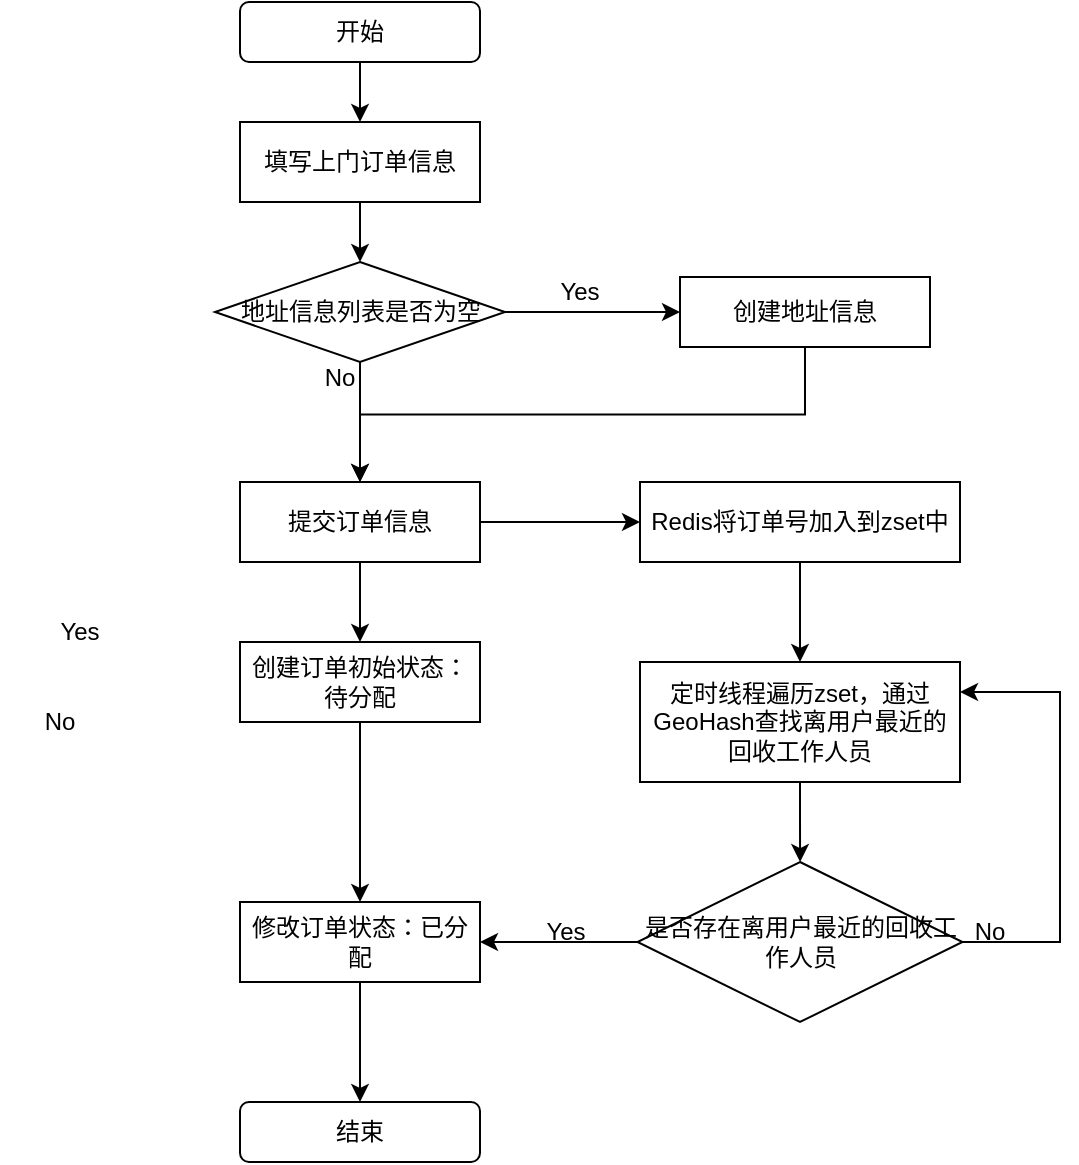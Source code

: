 <mxfile version="21.3.0" type="github">
  <diagram name="第 1 页" id="69X_KSwtvq5vghcj-jP6">
    <mxGraphModel dx="1434" dy="764" grid="0" gridSize="10" guides="1" tooltips="1" connect="1" arrows="1" fold="1" page="1" pageScale="1" pageWidth="827" pageHeight="1169" math="0" shadow="0">
      <root>
        <mxCell id="0" />
        <mxCell id="1" parent="0" />
        <mxCell id="N_6ayucl3kf9_9curTRb-26" style="edgeStyle=orthogonalEdgeStyle;rounded=0;orthogonalLoop=1;jettySize=auto;html=1;exitX=0.5;exitY=1;exitDx=0;exitDy=0;" edge="1" parent="1" source="N_6ayucl3kf9_9curTRb-1" target="N_6ayucl3kf9_9curTRb-2">
          <mxGeometry relative="1" as="geometry" />
        </mxCell>
        <mxCell id="N_6ayucl3kf9_9curTRb-1" value="开始" style="rounded=1;whiteSpace=wrap;html=1;" vertex="1" parent="1">
          <mxGeometry x="170" y="120" width="120" height="30" as="geometry" />
        </mxCell>
        <mxCell id="N_6ayucl3kf9_9curTRb-4" value="" style="edgeStyle=orthogonalEdgeStyle;rounded=0;orthogonalLoop=1;jettySize=auto;html=1;" edge="1" parent="1" source="N_6ayucl3kf9_9curTRb-2" target="N_6ayucl3kf9_9curTRb-3">
          <mxGeometry relative="1" as="geometry" />
        </mxCell>
        <mxCell id="N_6ayucl3kf9_9curTRb-2" value="填写上门订单信息" style="rounded=0;whiteSpace=wrap;html=1;" vertex="1" parent="1">
          <mxGeometry x="170" y="180" width="120" height="40" as="geometry" />
        </mxCell>
        <mxCell id="N_6ayucl3kf9_9curTRb-6" value="" style="edgeStyle=orthogonalEdgeStyle;rounded=0;orthogonalLoop=1;jettySize=auto;html=1;" edge="1" parent="1" source="N_6ayucl3kf9_9curTRb-3" target="N_6ayucl3kf9_9curTRb-5">
          <mxGeometry relative="1" as="geometry" />
        </mxCell>
        <mxCell id="N_6ayucl3kf9_9curTRb-8" value="" style="edgeStyle=orthogonalEdgeStyle;rounded=0;orthogonalLoop=1;jettySize=auto;html=1;" edge="1" parent="1" source="N_6ayucl3kf9_9curTRb-3" target="N_6ayucl3kf9_9curTRb-7">
          <mxGeometry relative="1" as="geometry" />
        </mxCell>
        <mxCell id="N_6ayucl3kf9_9curTRb-3" value="地址信息列表是否为空" style="rhombus;whiteSpace=wrap;html=1;rounded=0;" vertex="1" parent="1">
          <mxGeometry x="157.5" y="250" width="145" height="50" as="geometry" />
        </mxCell>
        <mxCell id="N_6ayucl3kf9_9curTRb-9" style="edgeStyle=orthogonalEdgeStyle;rounded=0;orthogonalLoop=1;jettySize=auto;html=1;exitX=0.5;exitY=1;exitDx=0;exitDy=0;" edge="1" parent="1" source="N_6ayucl3kf9_9curTRb-5" target="N_6ayucl3kf9_9curTRb-7">
          <mxGeometry relative="1" as="geometry" />
        </mxCell>
        <mxCell id="N_6ayucl3kf9_9curTRb-5" value="创建地址信息" style="whiteSpace=wrap;html=1;rounded=0;" vertex="1" parent="1">
          <mxGeometry x="390" y="257.5" width="125" height="35" as="geometry" />
        </mxCell>
        <mxCell id="N_6ayucl3kf9_9curTRb-11" value="" style="edgeStyle=orthogonalEdgeStyle;rounded=0;orthogonalLoop=1;jettySize=auto;html=1;" edge="1" parent="1" source="N_6ayucl3kf9_9curTRb-7" target="N_6ayucl3kf9_9curTRb-10">
          <mxGeometry relative="1" as="geometry" />
        </mxCell>
        <mxCell id="N_6ayucl3kf9_9curTRb-20" value="" style="edgeStyle=orthogonalEdgeStyle;rounded=0;orthogonalLoop=1;jettySize=auto;html=1;" edge="1" parent="1" source="N_6ayucl3kf9_9curTRb-7" target="N_6ayucl3kf9_9curTRb-19">
          <mxGeometry relative="1" as="geometry" />
        </mxCell>
        <mxCell id="N_6ayucl3kf9_9curTRb-7" value="提交订单信息" style="whiteSpace=wrap;html=1;rounded=0;" vertex="1" parent="1">
          <mxGeometry x="170" y="360" width="120" height="40" as="geometry" />
        </mxCell>
        <mxCell id="N_6ayucl3kf9_9curTRb-13" value="" style="edgeStyle=orthogonalEdgeStyle;rounded=0;orthogonalLoop=1;jettySize=auto;html=1;" edge="1" parent="1" source="N_6ayucl3kf9_9curTRb-10" target="N_6ayucl3kf9_9curTRb-12">
          <mxGeometry relative="1" as="geometry" />
        </mxCell>
        <mxCell id="N_6ayucl3kf9_9curTRb-10" value="Redis将订单号加入到zset中" style="whiteSpace=wrap;html=1;rounded=0;" vertex="1" parent="1">
          <mxGeometry x="370" y="360" width="160" height="40" as="geometry" />
        </mxCell>
        <mxCell id="N_6ayucl3kf9_9curTRb-17" value="" style="edgeStyle=orthogonalEdgeStyle;rounded=0;orthogonalLoop=1;jettySize=auto;html=1;" edge="1" parent="1" source="N_6ayucl3kf9_9curTRb-12" target="N_6ayucl3kf9_9curTRb-16">
          <mxGeometry relative="1" as="geometry" />
        </mxCell>
        <mxCell id="N_6ayucl3kf9_9curTRb-12" value="定时线程遍历zset，通过GeoHash查找离用户最近的回收工作人员" style="whiteSpace=wrap;html=1;rounded=0;" vertex="1" parent="1">
          <mxGeometry x="370" y="450" width="160" height="60" as="geometry" />
        </mxCell>
        <mxCell id="N_6ayucl3kf9_9curTRb-18" style="edgeStyle=orthogonalEdgeStyle;rounded=0;orthogonalLoop=1;jettySize=auto;html=1;exitX=1;exitY=0.5;exitDx=0;exitDy=0;entryX=1;entryY=0.25;entryDx=0;entryDy=0;" edge="1" parent="1" source="N_6ayucl3kf9_9curTRb-16" target="N_6ayucl3kf9_9curTRb-12">
          <mxGeometry relative="1" as="geometry">
            <Array as="points">
              <mxPoint x="580" y="590" />
              <mxPoint x="580" y="465" />
            </Array>
          </mxGeometry>
        </mxCell>
        <mxCell id="N_6ayucl3kf9_9curTRb-23" style="edgeStyle=orthogonalEdgeStyle;rounded=0;orthogonalLoop=1;jettySize=auto;html=1;exitX=0;exitY=0.5;exitDx=0;exitDy=0;entryX=1;entryY=0.5;entryDx=0;entryDy=0;" edge="1" parent="1" source="N_6ayucl3kf9_9curTRb-16" target="N_6ayucl3kf9_9curTRb-21">
          <mxGeometry relative="1" as="geometry" />
        </mxCell>
        <mxCell id="N_6ayucl3kf9_9curTRb-16" value="是否存在离用户最近的回收工作人员" style="rhombus;whiteSpace=wrap;html=1;rounded=0;" vertex="1" parent="1">
          <mxGeometry x="368.75" y="550" width="162.5" height="80" as="geometry" />
        </mxCell>
        <mxCell id="N_6ayucl3kf9_9curTRb-22" value="" style="edgeStyle=orthogonalEdgeStyle;rounded=0;orthogonalLoop=1;jettySize=auto;html=1;" edge="1" parent="1" source="N_6ayucl3kf9_9curTRb-19" target="N_6ayucl3kf9_9curTRb-21">
          <mxGeometry relative="1" as="geometry" />
        </mxCell>
        <mxCell id="N_6ayucl3kf9_9curTRb-19" value="创建订单初始状态：待分配" style="whiteSpace=wrap;html=1;rounded=0;" vertex="1" parent="1">
          <mxGeometry x="170" y="440" width="120" height="40" as="geometry" />
        </mxCell>
        <mxCell id="N_6ayucl3kf9_9curTRb-25" style="edgeStyle=orthogonalEdgeStyle;rounded=0;orthogonalLoop=1;jettySize=auto;html=1;exitX=0.5;exitY=1;exitDx=0;exitDy=0;" edge="1" parent="1" source="N_6ayucl3kf9_9curTRb-21" target="N_6ayucl3kf9_9curTRb-24">
          <mxGeometry relative="1" as="geometry" />
        </mxCell>
        <mxCell id="N_6ayucl3kf9_9curTRb-21" value="修改订单状态：已分配" style="whiteSpace=wrap;html=1;rounded=0;" vertex="1" parent="1">
          <mxGeometry x="170" y="570" width="120" height="40" as="geometry" />
        </mxCell>
        <mxCell id="N_6ayucl3kf9_9curTRb-24" value="结束" style="rounded=1;whiteSpace=wrap;html=1;" vertex="1" parent="1">
          <mxGeometry x="170" y="670" width="120" height="30" as="geometry" />
        </mxCell>
        <mxCell id="N_6ayucl3kf9_9curTRb-27" value="Yes" style="text;html=1;strokeColor=none;fillColor=none;align=center;verticalAlign=middle;whiteSpace=wrap;rounded=0;" vertex="1" parent="1">
          <mxGeometry x="60" y="420" width="60" height="30" as="geometry" />
        </mxCell>
        <mxCell id="N_6ayucl3kf9_9curTRb-28" value="No" style="text;html=1;strokeColor=none;fillColor=none;align=center;verticalAlign=middle;whiteSpace=wrap;rounded=0;" vertex="1" parent="1">
          <mxGeometry x="50" y="465" width="60" height="30" as="geometry" />
        </mxCell>
        <mxCell id="N_6ayucl3kf9_9curTRb-29" value="Yes" style="text;html=1;strokeColor=none;fillColor=none;align=center;verticalAlign=middle;whiteSpace=wrap;rounded=0;" vertex="1" parent="1">
          <mxGeometry x="310" y="250" width="60" height="30" as="geometry" />
        </mxCell>
        <mxCell id="N_6ayucl3kf9_9curTRb-30" value="No" style="text;html=1;strokeColor=none;fillColor=none;align=center;verticalAlign=middle;whiteSpace=wrap;rounded=0;" vertex="1" parent="1">
          <mxGeometry x="190" y="292.5" width="60" height="30" as="geometry" />
        </mxCell>
        <mxCell id="N_6ayucl3kf9_9curTRb-31" value="No" style="text;html=1;strokeColor=none;fillColor=none;align=center;verticalAlign=middle;whiteSpace=wrap;rounded=0;" vertex="1" parent="1">
          <mxGeometry x="515" y="570" width="60" height="30" as="geometry" />
        </mxCell>
        <mxCell id="N_6ayucl3kf9_9curTRb-32" value="Yes" style="text;html=1;strokeColor=none;fillColor=none;align=center;verticalAlign=middle;whiteSpace=wrap;rounded=0;" vertex="1" parent="1">
          <mxGeometry x="302.5" y="570" width="60" height="30" as="geometry" />
        </mxCell>
      </root>
    </mxGraphModel>
  </diagram>
</mxfile>
